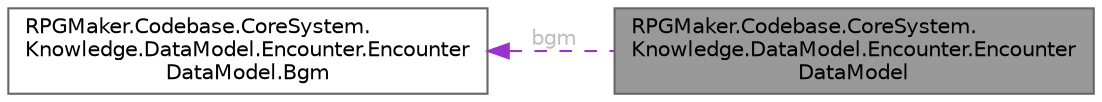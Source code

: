digraph "RPGMaker.Codebase.CoreSystem.Knowledge.DataModel.Encounter.EncounterDataModel"
{
 // LATEX_PDF_SIZE
  bgcolor="transparent";
  edge [fontname=Helvetica,fontsize=10,labelfontname=Helvetica,labelfontsize=10];
  node [fontname=Helvetica,fontsize=10,shape=box,height=0.2,width=0.4];
  rankdir="LR";
  Node1 [id="Node000001",label="RPGMaker.Codebase.CoreSystem.\lKnowledge.DataModel.Encounter.Encounter\lDataModel",height=0.2,width=0.4,color="gray40", fillcolor="grey60", style="filled", fontcolor="black",tooltip="😁 遭遇・データ・モデル"];
  Node2 -> Node1 [id="edge1_Node000001_Node000002",dir="back",color="darkorchid3",style="dashed",tooltip=" ",label=" bgm",fontcolor="grey" ];
  Node2 [id="Node000002",label="RPGMaker.Codebase.CoreSystem.\lKnowledge.DataModel.Encounter.Encounter\lDataModel.Bgm",height=0.2,width=0.4,color="gray40", fillcolor="white", style="filled",URL="$d9/d3d/class_r_p_g_maker_1_1_codebase_1_1_core_system_1_1_knowledge_1_1_data_model_1_1_encounter_1_1_encounter_data_model_1_1_bgm.html",tooltip="😁 背景音楽"];
}
